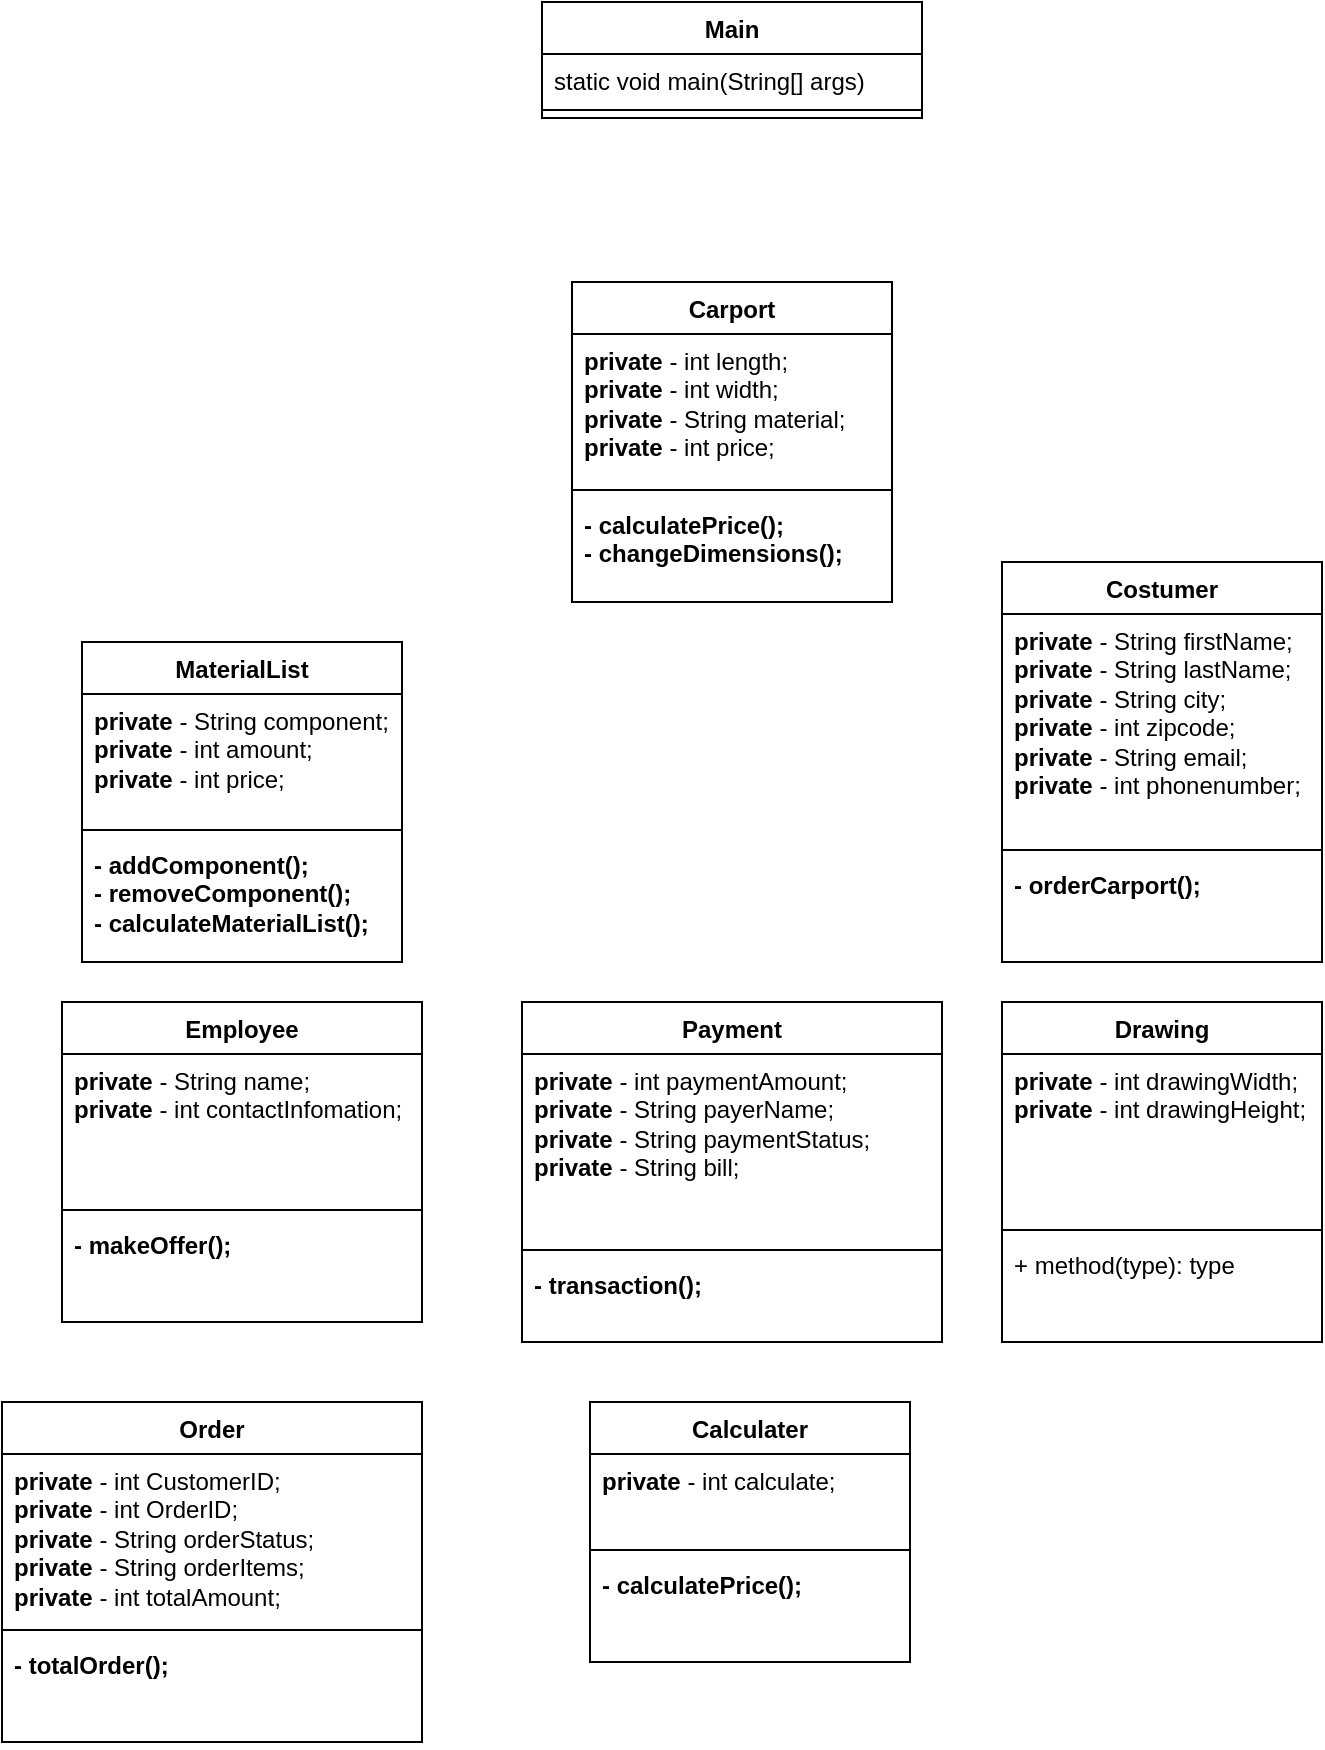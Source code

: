 <mxfile version="24.3.1" type="github">
  <diagram id="C5RBs43oDa-KdzZeNtuy" name="Page-1">
    <mxGraphModel dx="712" dy="745" grid="1" gridSize="10" guides="1" tooltips="1" connect="1" arrows="1" fold="1" page="1" pageScale="1" pageWidth="827" pageHeight="1169" math="0" shadow="0">
      <root>
        <mxCell id="WIyWlLk6GJQsqaUBKTNV-0" />
        <mxCell id="WIyWlLk6GJQsqaUBKTNV-1" parent="WIyWlLk6GJQsqaUBKTNV-0" />
        <mxCell id="eHg_oszsOFh-baLFCK9L-24" value="Carport" style="swimlane;fontStyle=1;align=center;verticalAlign=top;childLayout=stackLayout;horizontal=1;startSize=26;horizontalStack=0;resizeParent=1;resizeParentMax=0;resizeLast=0;collapsible=1;marginBottom=0;whiteSpace=wrap;html=1;" vertex="1" parent="WIyWlLk6GJQsqaUBKTNV-1">
          <mxGeometry x="325" y="180" width="160" height="160" as="geometry" />
        </mxCell>
        <mxCell id="eHg_oszsOFh-baLFCK9L-25" value="&lt;div&gt;&lt;b&gt;private&lt;/b&gt; - int length;&lt;/div&gt;&lt;div&gt;&lt;div&gt;&lt;b&gt;private&lt;/b&gt; - int width;&lt;/div&gt;&lt;div&gt;&lt;div&gt;&lt;b&gt;private&lt;/b&gt; - String material;&lt;br&gt;&lt;/div&gt;&lt;div&gt;&lt;div&gt;&lt;b&gt;private&lt;/b&gt; - int price;&lt;/div&gt;&lt;div&gt;&lt;br&gt;&lt;/div&gt;&lt;/div&gt;&lt;/div&gt;&lt;/div&gt;&lt;div&gt;&lt;br&gt;&lt;/div&gt;" style="text;strokeColor=none;fillColor=none;align=left;verticalAlign=top;spacingLeft=4;spacingRight=4;overflow=hidden;rotatable=0;points=[[0,0.5],[1,0.5]];portConstraint=eastwest;whiteSpace=wrap;html=1;" vertex="1" parent="eHg_oszsOFh-baLFCK9L-24">
          <mxGeometry y="26" width="160" height="74" as="geometry" />
        </mxCell>
        <mxCell id="eHg_oszsOFh-baLFCK9L-26" value="" style="line;strokeWidth=1;fillColor=none;align=left;verticalAlign=middle;spacingTop=-1;spacingLeft=3;spacingRight=3;rotatable=0;labelPosition=right;points=[];portConstraint=eastwest;strokeColor=inherit;" vertex="1" parent="eHg_oszsOFh-baLFCK9L-24">
          <mxGeometry y="100" width="160" height="8" as="geometry" />
        </mxCell>
        <mxCell id="eHg_oszsOFh-baLFCK9L-27" value="&lt;div&gt;&lt;b&gt;- calculatePrice();&lt;/b&gt;&lt;/div&gt;&lt;div&gt;&lt;b&gt;- changeDimensions();&lt;br&gt;&lt;/b&gt;&lt;/div&gt;" style="text;strokeColor=none;fillColor=none;align=left;verticalAlign=top;spacingLeft=4;spacingRight=4;overflow=hidden;rotatable=0;points=[[0,0.5],[1,0.5]];portConstraint=eastwest;whiteSpace=wrap;html=1;" vertex="1" parent="eHg_oszsOFh-baLFCK9L-24">
          <mxGeometry y="108" width="160" height="52" as="geometry" />
        </mxCell>
        <mxCell id="eHg_oszsOFh-baLFCK9L-28" value="Costumer" style="swimlane;fontStyle=1;align=center;verticalAlign=top;childLayout=stackLayout;horizontal=1;startSize=26;horizontalStack=0;resizeParent=1;resizeParentMax=0;resizeLast=0;collapsible=1;marginBottom=0;whiteSpace=wrap;html=1;" vertex="1" parent="WIyWlLk6GJQsqaUBKTNV-1">
          <mxGeometry x="540" y="320" width="160" height="200" as="geometry" />
        </mxCell>
        <mxCell id="eHg_oszsOFh-baLFCK9L-29" value="&lt;div&gt;&lt;b&gt;private&lt;/b&gt; - String firstName;&lt;/div&gt;&lt;div&gt;&lt;div&gt;&lt;b&gt;private&lt;/b&gt; - String lastName;&lt;/div&gt;&lt;div&gt;&lt;div&gt;&lt;b&gt;private&lt;/b&gt; - String city;&lt;/div&gt;&lt;div&gt;&lt;b&gt;private&lt;/b&gt; - int zipcode;&lt;/div&gt;&lt;div&gt;&lt;div&gt;&lt;b&gt;private&lt;/b&gt; - String email;&lt;/div&gt;&lt;div&gt;&lt;b&gt;private&lt;/b&gt; - int phonenumber;&lt;br&gt;&lt;/div&gt;&lt;div&gt;&lt;br&gt;&lt;/div&gt;&lt;/div&gt;&lt;/div&gt;&lt;/div&gt;&lt;div&gt;&lt;br&gt;&lt;/div&gt;" style="text;strokeColor=none;fillColor=none;align=left;verticalAlign=top;spacingLeft=4;spacingRight=4;overflow=hidden;rotatable=0;points=[[0,0.5],[1,0.5]];portConstraint=eastwest;whiteSpace=wrap;html=1;" vertex="1" parent="eHg_oszsOFh-baLFCK9L-28">
          <mxGeometry y="26" width="160" height="114" as="geometry" />
        </mxCell>
        <mxCell id="eHg_oszsOFh-baLFCK9L-30" value="" style="line;strokeWidth=1;fillColor=none;align=left;verticalAlign=middle;spacingTop=-1;spacingLeft=3;spacingRight=3;rotatable=0;labelPosition=right;points=[];portConstraint=eastwest;strokeColor=inherit;" vertex="1" parent="eHg_oszsOFh-baLFCK9L-28">
          <mxGeometry y="140" width="160" height="8" as="geometry" />
        </mxCell>
        <mxCell id="eHg_oszsOFh-baLFCK9L-31" value="&lt;b&gt;- orderCarport();&lt;/b&gt;" style="text;strokeColor=none;fillColor=none;align=left;verticalAlign=top;spacingLeft=4;spacingRight=4;overflow=hidden;rotatable=0;points=[[0,0.5],[1,0.5]];portConstraint=eastwest;whiteSpace=wrap;html=1;" vertex="1" parent="eHg_oszsOFh-baLFCK9L-28">
          <mxGeometry y="148" width="160" height="52" as="geometry" />
        </mxCell>
        <mxCell id="eHg_oszsOFh-baLFCK9L-32" value="MaterialList" style="swimlane;fontStyle=1;align=center;verticalAlign=top;childLayout=stackLayout;horizontal=1;startSize=26;horizontalStack=0;resizeParent=1;resizeParentMax=0;resizeLast=0;collapsible=1;marginBottom=0;whiteSpace=wrap;html=1;" vertex="1" parent="WIyWlLk6GJQsqaUBKTNV-1">
          <mxGeometry x="80" y="360" width="160" height="160" as="geometry" />
        </mxCell>
        <mxCell id="eHg_oszsOFh-baLFCK9L-33" value="&lt;div&gt;&lt;b&gt;private&lt;/b&gt; - String component;&lt;/div&gt;&lt;div&gt;&lt;div&gt;&lt;b&gt;private&lt;/b&gt; - int amount;&lt;/div&gt;&lt;div&gt;&lt;div&gt;&lt;b&gt;private&lt;/b&gt; - int price;&lt;div&gt;&lt;br&gt;&lt;/div&gt;&lt;/div&gt;&lt;/div&gt;&lt;/div&gt;&lt;div&gt;&lt;br&gt;&lt;/div&gt;" style="text;strokeColor=none;fillColor=none;align=left;verticalAlign=top;spacingLeft=4;spacingRight=4;overflow=hidden;rotatable=0;points=[[0,0.5],[1,0.5]];portConstraint=eastwest;whiteSpace=wrap;html=1;" vertex="1" parent="eHg_oszsOFh-baLFCK9L-32">
          <mxGeometry y="26" width="160" height="64" as="geometry" />
        </mxCell>
        <mxCell id="eHg_oszsOFh-baLFCK9L-34" value="" style="line;strokeWidth=1;fillColor=none;align=left;verticalAlign=middle;spacingTop=-1;spacingLeft=3;spacingRight=3;rotatable=0;labelPosition=right;points=[];portConstraint=eastwest;strokeColor=inherit;" vertex="1" parent="eHg_oszsOFh-baLFCK9L-32">
          <mxGeometry y="90" width="160" height="8" as="geometry" />
        </mxCell>
        <mxCell id="eHg_oszsOFh-baLFCK9L-35" value="&lt;div&gt;&lt;b&gt;- addComponent();&lt;/b&gt;&lt;/div&gt;&lt;div&gt;&lt;b&gt;- removeComponent();&lt;/b&gt;&lt;/div&gt;&lt;div&gt;&lt;b&gt;- calculateMaterialList();&lt;br&gt;&lt;/b&gt;&lt;/div&gt;&lt;div&gt;&lt;b&gt;&lt;br&gt;&lt;br&gt;&lt;/b&gt;&lt;/div&gt;" style="text;strokeColor=none;fillColor=none;align=left;verticalAlign=top;spacingLeft=4;spacingRight=4;overflow=hidden;rotatable=0;points=[[0,0.5],[1,0.5]];portConstraint=eastwest;whiteSpace=wrap;html=1;" vertex="1" parent="eHg_oszsOFh-baLFCK9L-32">
          <mxGeometry y="98" width="160" height="62" as="geometry" />
        </mxCell>
        <mxCell id="eHg_oszsOFh-baLFCK9L-37" value="Payment" style="swimlane;fontStyle=1;align=center;verticalAlign=top;childLayout=stackLayout;horizontal=1;startSize=26;horizontalStack=0;resizeParent=1;resizeParentMax=0;resizeLast=0;collapsible=1;marginBottom=0;whiteSpace=wrap;html=1;" vertex="1" parent="WIyWlLk6GJQsqaUBKTNV-1">
          <mxGeometry x="300" y="540" width="210" height="170" as="geometry" />
        </mxCell>
        <mxCell id="eHg_oszsOFh-baLFCK9L-38" value="&lt;div&gt;&lt;div&gt;&lt;b&gt;private&lt;/b&gt; - int paymentAmount;&lt;/div&gt;&lt;div&gt;&lt;b&gt;private&lt;/b&gt; - String payerName;&lt;/div&gt;&lt;div&gt;&lt;b&gt;private&lt;/b&gt; - String paymentStatus;&lt;/div&gt;&lt;div&gt;&lt;div&gt;&lt;b&gt;private&lt;/b&gt; - String bill;&lt;div&gt;&lt;br&gt;&lt;/div&gt;&lt;/div&gt;&lt;/div&gt;&lt;/div&gt;&lt;div&gt;&lt;br&gt;&lt;/div&gt;" style="text;strokeColor=none;fillColor=none;align=left;verticalAlign=top;spacingLeft=4;spacingRight=4;overflow=hidden;rotatable=0;points=[[0,0.5],[1,0.5]];portConstraint=eastwest;whiteSpace=wrap;html=1;" vertex="1" parent="eHg_oszsOFh-baLFCK9L-37">
          <mxGeometry y="26" width="210" height="94" as="geometry" />
        </mxCell>
        <mxCell id="eHg_oszsOFh-baLFCK9L-39" value="" style="line;strokeWidth=1;fillColor=none;align=left;verticalAlign=middle;spacingTop=-1;spacingLeft=3;spacingRight=3;rotatable=0;labelPosition=right;points=[];portConstraint=eastwest;strokeColor=inherit;" vertex="1" parent="eHg_oszsOFh-baLFCK9L-37">
          <mxGeometry y="120" width="210" height="8" as="geometry" />
        </mxCell>
        <mxCell id="eHg_oszsOFh-baLFCK9L-40" value="&lt;b&gt;- transaction();&lt;br&gt;&lt;/b&gt;" style="text;strokeColor=none;fillColor=none;align=left;verticalAlign=top;spacingLeft=4;spacingRight=4;overflow=hidden;rotatable=0;points=[[0,0.5],[1,0.5]];portConstraint=eastwest;whiteSpace=wrap;html=1;" vertex="1" parent="eHg_oszsOFh-baLFCK9L-37">
          <mxGeometry y="128" width="210" height="42" as="geometry" />
        </mxCell>
        <mxCell id="eHg_oszsOFh-baLFCK9L-41" value="Calculater" style="swimlane;fontStyle=1;align=center;verticalAlign=top;childLayout=stackLayout;horizontal=1;startSize=26;horizontalStack=0;resizeParent=1;resizeParentMax=0;resizeLast=0;collapsible=1;marginBottom=0;whiteSpace=wrap;html=1;" vertex="1" parent="WIyWlLk6GJQsqaUBKTNV-1">
          <mxGeometry x="334" y="740" width="160" height="130" as="geometry" />
        </mxCell>
        <mxCell id="eHg_oszsOFh-baLFCK9L-42" value="&lt;div&gt;&lt;div&gt;&lt;b&gt;private&lt;/b&gt; - int calculate;&lt;/div&gt;&lt;/div&gt;&lt;div&gt;&lt;br&gt;&lt;/div&gt;" style="text;strokeColor=none;fillColor=none;align=left;verticalAlign=top;spacingLeft=4;spacingRight=4;overflow=hidden;rotatable=0;points=[[0,0.5],[1,0.5]];portConstraint=eastwest;whiteSpace=wrap;html=1;" vertex="1" parent="eHg_oszsOFh-baLFCK9L-41">
          <mxGeometry y="26" width="160" height="44" as="geometry" />
        </mxCell>
        <mxCell id="eHg_oszsOFh-baLFCK9L-43" value="" style="line;strokeWidth=1;fillColor=none;align=left;verticalAlign=middle;spacingTop=-1;spacingLeft=3;spacingRight=3;rotatable=0;labelPosition=right;points=[];portConstraint=eastwest;strokeColor=inherit;" vertex="1" parent="eHg_oszsOFh-baLFCK9L-41">
          <mxGeometry y="70" width="160" height="8" as="geometry" />
        </mxCell>
        <mxCell id="eHg_oszsOFh-baLFCK9L-44" value="&lt;b&gt;- calculatePrice();&lt;br&gt;&lt;/b&gt;" style="text;strokeColor=none;fillColor=none;align=left;verticalAlign=top;spacingLeft=4;spacingRight=4;overflow=hidden;rotatable=0;points=[[0,0.5],[1,0.5]];portConstraint=eastwest;whiteSpace=wrap;html=1;" vertex="1" parent="eHg_oszsOFh-baLFCK9L-41">
          <mxGeometry y="78" width="160" height="52" as="geometry" />
        </mxCell>
        <mxCell id="eHg_oszsOFh-baLFCK9L-45" value="Employee" style="swimlane;fontStyle=1;align=center;verticalAlign=top;childLayout=stackLayout;horizontal=1;startSize=26;horizontalStack=0;resizeParent=1;resizeParentMax=0;resizeLast=0;collapsible=1;marginBottom=0;whiteSpace=wrap;html=1;" vertex="1" parent="WIyWlLk6GJQsqaUBKTNV-1">
          <mxGeometry x="70" y="540" width="180" height="160" as="geometry" />
        </mxCell>
        <mxCell id="eHg_oszsOFh-baLFCK9L-46" value="&lt;div&gt;&lt;div&gt;&lt;b&gt;private&lt;/b&gt; - String name;&lt;/div&gt;&lt;div&gt;&lt;div&gt;&lt;div&gt;&lt;b&gt;private&lt;/b&gt; - int contactInfomation;&lt;/div&gt;&lt;/div&gt;&lt;/div&gt;&lt;/div&gt;&lt;div&gt;&lt;br&gt;&lt;/div&gt;" style="text;strokeColor=none;fillColor=none;align=left;verticalAlign=top;spacingLeft=4;spacingRight=4;overflow=hidden;rotatable=0;points=[[0,0.5],[1,0.5]];portConstraint=eastwest;whiteSpace=wrap;html=1;" vertex="1" parent="eHg_oszsOFh-baLFCK9L-45">
          <mxGeometry y="26" width="180" height="74" as="geometry" />
        </mxCell>
        <mxCell id="eHg_oszsOFh-baLFCK9L-47" value="" style="line;strokeWidth=1;fillColor=none;align=left;verticalAlign=middle;spacingTop=-1;spacingLeft=3;spacingRight=3;rotatable=0;labelPosition=right;points=[];portConstraint=eastwest;strokeColor=inherit;" vertex="1" parent="eHg_oszsOFh-baLFCK9L-45">
          <mxGeometry y="100" width="180" height="8" as="geometry" />
        </mxCell>
        <mxCell id="eHg_oszsOFh-baLFCK9L-48" value="&lt;b&gt;- makeOffer();&lt;br&gt;&lt;/b&gt;" style="text;strokeColor=none;fillColor=none;align=left;verticalAlign=top;spacingLeft=4;spacingRight=4;overflow=hidden;rotatable=0;points=[[0,0.5],[1,0.5]];portConstraint=eastwest;whiteSpace=wrap;html=1;" vertex="1" parent="eHg_oszsOFh-baLFCK9L-45">
          <mxGeometry y="108" width="180" height="52" as="geometry" />
        </mxCell>
        <mxCell id="eHg_oszsOFh-baLFCK9L-49" value="Order" style="swimlane;fontStyle=1;align=center;verticalAlign=top;childLayout=stackLayout;horizontal=1;startSize=26;horizontalStack=0;resizeParent=1;resizeParentMax=0;resizeLast=0;collapsible=1;marginBottom=0;whiteSpace=wrap;html=1;" vertex="1" parent="WIyWlLk6GJQsqaUBKTNV-1">
          <mxGeometry x="40" y="740" width="210" height="170" as="geometry" />
        </mxCell>
        <mxCell id="eHg_oszsOFh-baLFCK9L-50" value="&lt;div&gt;&lt;div&gt;&lt;b&gt;private&lt;/b&gt; - int CustomerID;&lt;/div&gt;&lt;/div&gt;&lt;div&gt;&lt;div&gt;&lt;b&gt;private&lt;/b&gt; - int OrderID;&lt;/div&gt;&lt;div&gt;&lt;b&gt;private&lt;/b&gt; - String orderStatus;&lt;/div&gt;&lt;div&gt;&lt;b&gt;private&lt;/b&gt; - String orderItems;&lt;/div&gt;&lt;div&gt;&lt;b&gt;private&lt;/b&gt; - int totalAmount;&lt;/div&gt;&lt;/div&gt;" style="text;strokeColor=none;fillColor=none;align=left;verticalAlign=top;spacingLeft=4;spacingRight=4;overflow=hidden;rotatable=0;points=[[0,0.5],[1,0.5]];portConstraint=eastwest;whiteSpace=wrap;html=1;" vertex="1" parent="eHg_oszsOFh-baLFCK9L-49">
          <mxGeometry y="26" width="210" height="84" as="geometry" />
        </mxCell>
        <mxCell id="eHg_oszsOFh-baLFCK9L-51" value="" style="line;strokeWidth=1;fillColor=none;align=left;verticalAlign=middle;spacingTop=-1;spacingLeft=3;spacingRight=3;rotatable=0;labelPosition=right;points=[];portConstraint=eastwest;strokeColor=inherit;" vertex="1" parent="eHg_oszsOFh-baLFCK9L-49">
          <mxGeometry y="110" width="210" height="8" as="geometry" />
        </mxCell>
        <mxCell id="eHg_oszsOFh-baLFCK9L-52" value="&lt;div&gt;&lt;b&gt;- totalOrder();&lt;/b&gt;&lt;/div&gt;" style="text;strokeColor=none;fillColor=none;align=left;verticalAlign=top;spacingLeft=4;spacingRight=4;overflow=hidden;rotatable=0;points=[[0,0.5],[1,0.5]];portConstraint=eastwest;whiteSpace=wrap;html=1;" vertex="1" parent="eHg_oszsOFh-baLFCK9L-49">
          <mxGeometry y="118" width="210" height="52" as="geometry" />
        </mxCell>
        <mxCell id="eHg_oszsOFh-baLFCK9L-53" value="Drawing" style="swimlane;fontStyle=1;align=center;verticalAlign=top;childLayout=stackLayout;horizontal=1;startSize=26;horizontalStack=0;resizeParent=1;resizeParentMax=0;resizeLast=0;collapsible=1;marginBottom=0;whiteSpace=wrap;html=1;" vertex="1" parent="WIyWlLk6GJQsqaUBKTNV-1">
          <mxGeometry x="540" y="540" width="160" height="170" as="geometry" />
        </mxCell>
        <mxCell id="eHg_oszsOFh-baLFCK9L-54" value="&lt;div&gt;&lt;div&gt;&lt;b&gt;private&lt;/b&gt; - int drawingWidth;&lt;/div&gt;&lt;/div&gt;&lt;div&gt;&lt;div&gt;&lt;b&gt;private&lt;/b&gt; - int drawingHeight;&lt;br&gt;&lt;br&gt;&lt;/div&gt;&lt;/div&gt;" style="text;strokeColor=none;fillColor=none;align=left;verticalAlign=top;spacingLeft=4;spacingRight=4;overflow=hidden;rotatable=0;points=[[0,0.5],[1,0.5]];portConstraint=eastwest;whiteSpace=wrap;html=1;" vertex="1" parent="eHg_oszsOFh-baLFCK9L-53">
          <mxGeometry y="26" width="160" height="84" as="geometry" />
        </mxCell>
        <mxCell id="eHg_oszsOFh-baLFCK9L-55" value="" style="line;strokeWidth=1;fillColor=none;align=left;verticalAlign=middle;spacingTop=-1;spacingLeft=3;spacingRight=3;rotatable=0;labelPosition=right;points=[];portConstraint=eastwest;strokeColor=inherit;" vertex="1" parent="eHg_oszsOFh-baLFCK9L-53">
          <mxGeometry y="110" width="160" height="8" as="geometry" />
        </mxCell>
        <mxCell id="eHg_oszsOFh-baLFCK9L-56" value="+ method(type): type" style="text;strokeColor=none;fillColor=none;align=left;verticalAlign=top;spacingLeft=4;spacingRight=4;overflow=hidden;rotatable=0;points=[[0,0.5],[1,0.5]];portConstraint=eastwest;whiteSpace=wrap;html=1;" vertex="1" parent="eHg_oszsOFh-baLFCK9L-53">
          <mxGeometry y="118" width="160" height="52" as="geometry" />
        </mxCell>
        <mxCell id="eHg_oszsOFh-baLFCK9L-57" value="Main" style="swimlane;fontStyle=1;align=center;verticalAlign=top;childLayout=stackLayout;horizontal=1;startSize=26;horizontalStack=0;resizeParent=1;resizeParentMax=0;resizeLast=0;collapsible=1;marginBottom=0;whiteSpace=wrap;html=1;" vertex="1" parent="WIyWlLk6GJQsqaUBKTNV-1">
          <mxGeometry x="310" y="40" width="190" height="58" as="geometry" />
        </mxCell>
        <mxCell id="eHg_oszsOFh-baLFCK9L-58" value="static void main(String[] args)" style="text;strokeColor=none;fillColor=none;align=left;verticalAlign=top;spacingLeft=4;spacingRight=4;overflow=hidden;rotatable=0;points=[[0,0.5],[1,0.5]];portConstraint=eastwest;whiteSpace=wrap;html=1;" vertex="1" parent="eHg_oszsOFh-baLFCK9L-57">
          <mxGeometry y="26" width="190" height="24" as="geometry" />
        </mxCell>
        <mxCell id="eHg_oszsOFh-baLFCK9L-59" value="" style="line;strokeWidth=1;fillColor=none;align=left;verticalAlign=middle;spacingTop=-1;spacingLeft=3;spacingRight=3;rotatable=0;labelPosition=right;points=[];portConstraint=eastwest;strokeColor=inherit;" vertex="1" parent="eHg_oszsOFh-baLFCK9L-57">
          <mxGeometry y="50" width="190" height="8" as="geometry" />
        </mxCell>
      </root>
    </mxGraphModel>
  </diagram>
</mxfile>
